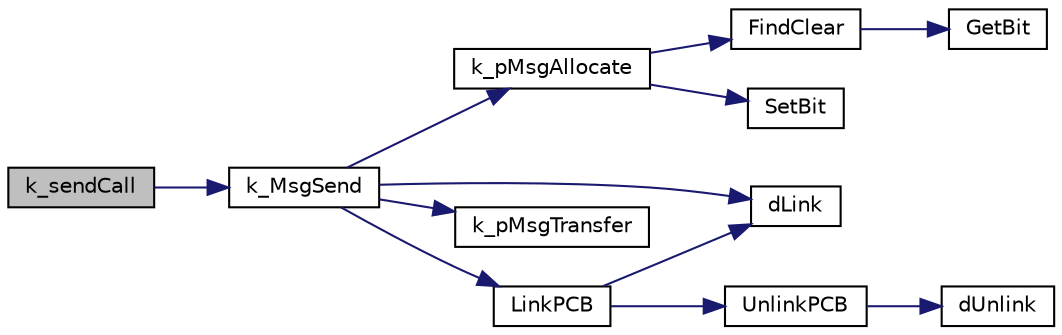 digraph "k_sendCall"
{
 // LATEX_PDF_SIZE
  edge [fontname="Helvetica",fontsize="10",labelfontname="Helvetica",labelfontsize="10"];
  node [fontname="Helvetica",fontsize="10",shape=record];
  rankdir="LR";
  Node1 [label="k_sendCall",height=0.2,width=0.4,color="black", fillcolor="grey75", style="filled", fontcolor="black",tooltip="Performs all operations required to send a message from a message box belonging to the running proces..."];
  Node1 -> Node2 [color="midnightblue",fontsize="10",style="solid"];
  Node2 [label="k_MsgSend",height=0.2,width=0.4,color="black", fillcolor="white", style="filled",URL="$k__messaging_8c.html#a4102c8314e622c810fd8520210a4aa39",tooltip="Sends a message from one process to another."];
  Node2 -> Node3 [color="midnightblue",fontsize="10",style="solid"];
  Node3 [label="dLink",height=0.2,width=0.4,color="black", fillcolor="white", style="filled",URL="$dlist_8c.html#af800d7b4d997230f7d590c452dcb1ea3",tooltip="Links a node into the back of another."];
  Node2 -> Node4 [color="midnightblue",fontsize="10",style="solid"];
  Node4 [label="k_pMsgAllocate",height=0.2,width=0.4,color="black", fillcolor="white", style="filled",URL="$k__messaging_8c.html#a0d9a71fc033e0800851d3fcd1d24a1b4",tooltip="Allocates message and fills its data and size."];
  Node4 -> Node5 [color="midnightblue",fontsize="10",style="solid"];
  Node5 [label="FindClear",height=0.2,width=0.4,color="black", fillcolor="white", style="filled",URL="$bitmap_8c.html#a5ab161451e79c2d40ca343c8b34db724",tooltip="Finds The earliest cleared bit in bitmap."];
  Node5 -> Node6 [color="midnightblue",fontsize="10",style="solid"];
  Node6 [label="GetBit",height=0.2,width=0.4,color="black", fillcolor="white", style="filled",URL="$bitmap_8c.html#aea47b36efa670baedacd8eb1c8cefed9",tooltip="Gets thevalue of a specific bit in a bitmap."];
  Node4 -> Node7 [color="midnightblue",fontsize="10",style="solid"];
  Node7 [label="SetBit",height=0.2,width=0.4,color="black", fillcolor="white", style="filled",URL="$bitmap_8c.html#ae4c722d65f629e093f97656cf1beb049",tooltip="Sets a specific bit in a bitmap."];
  Node2 -> Node8 [color="midnightblue",fontsize="10",style="solid"];
  Node8 [label="k_pMsgTransfer",height=0.2,width=0.4,color="black", fillcolor="white", style="filled",URL="$k__messaging_8c.html#a2296f76d232e8344b339d30d174bcf98",tooltip="Transfers a message to another."];
  Node2 -> Node9 [color="midnightblue",fontsize="10",style="solid"];
  Node9 [label="LinkPCB",height=0.2,width=0.4,color="black", fillcolor="white", style="filled",URL="$k__scheduler_8c.html#a6fa07eff4335f7eca76b95872e445907",tooltip="Links a PCB into a specific priority queue."];
  Node9 -> Node3 [color="midnightblue",fontsize="10",style="solid"];
  Node9 -> Node10 [color="midnightblue",fontsize="10",style="solid"];
  Node10 [label="UnlinkPCB",height=0.2,width=0.4,color="black", fillcolor="white", style="filled",URL="$k__scheduler_8c.html#a020cd5ae59a5fa38146a31260f17ee30",tooltip="Unlinks PCB from its Process queue."];
  Node10 -> Node11 [color="midnightblue",fontsize="10",style="solid"];
  Node11 [label="dUnlink",height=0.2,width=0.4,color="black", fillcolor="white", style="filled",URL="$dlist_8c.html#a4ac5bcc32a4b91f514e4eeff11361b61",tooltip="Unlinks a node from its current list."];
}
